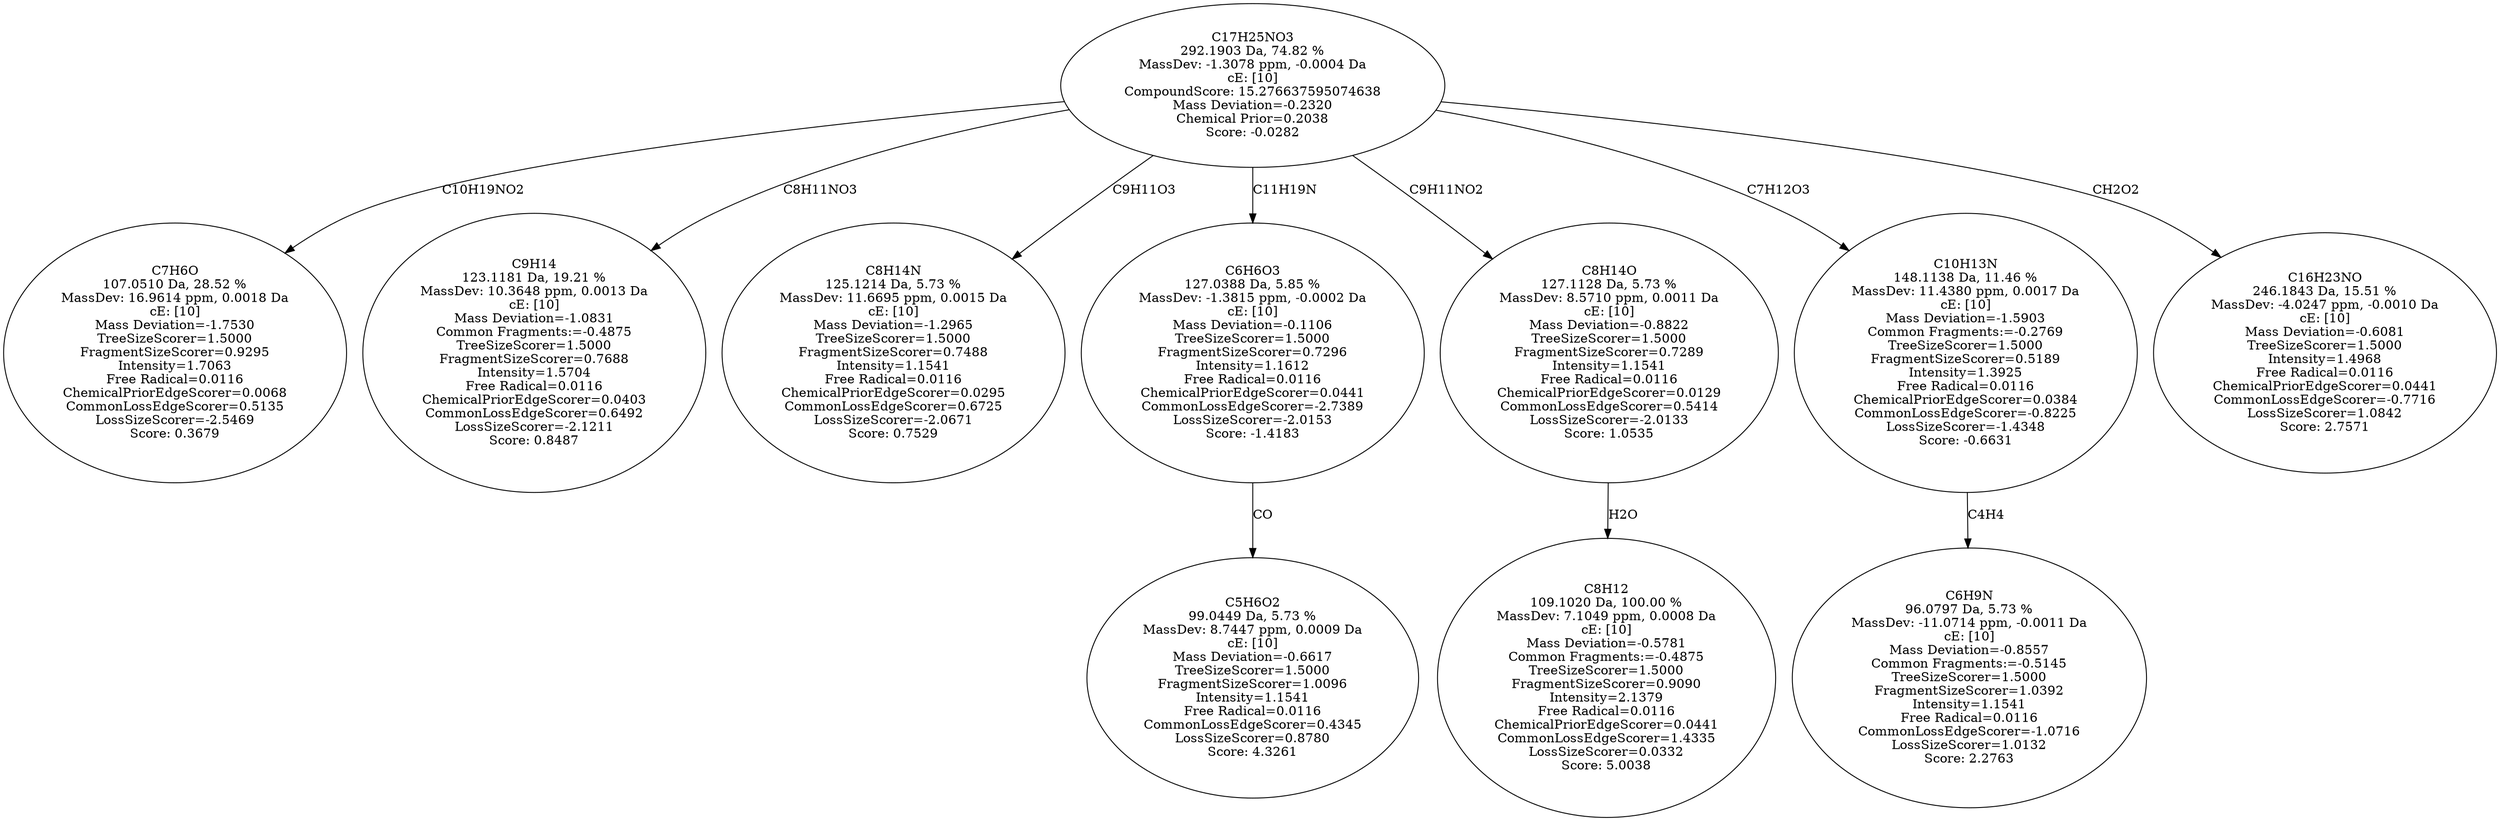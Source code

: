 strict digraph {
v1 [label="C7H6O\n107.0510 Da, 28.52 %\nMassDev: 16.9614 ppm, 0.0018 Da\ncE: [10]\nMass Deviation=-1.7530\nTreeSizeScorer=1.5000\nFragmentSizeScorer=0.9295\nIntensity=1.7063\nFree Radical=0.0116\nChemicalPriorEdgeScorer=0.0068\nCommonLossEdgeScorer=0.5135\nLossSizeScorer=-2.5469\nScore: 0.3679"];
v2 [label="C9H14\n123.1181 Da, 19.21 %\nMassDev: 10.3648 ppm, 0.0013 Da\ncE: [10]\nMass Deviation=-1.0831\nCommon Fragments:=-0.4875\nTreeSizeScorer=1.5000\nFragmentSizeScorer=0.7688\nIntensity=1.5704\nFree Radical=0.0116\nChemicalPriorEdgeScorer=0.0403\nCommonLossEdgeScorer=0.6492\nLossSizeScorer=-2.1211\nScore: 0.8487"];
v3 [label="C8H14N\n125.1214 Da, 5.73 %\nMassDev: 11.6695 ppm, 0.0015 Da\ncE: [10]\nMass Deviation=-1.2965\nTreeSizeScorer=1.5000\nFragmentSizeScorer=0.7488\nIntensity=1.1541\nFree Radical=0.0116\nChemicalPriorEdgeScorer=0.0295\nCommonLossEdgeScorer=0.6725\nLossSizeScorer=-2.0671\nScore: 0.7529"];
v4 [label="C5H6O2\n99.0449 Da, 5.73 %\nMassDev: 8.7447 ppm, 0.0009 Da\ncE: [10]\nMass Deviation=-0.6617\nTreeSizeScorer=1.5000\nFragmentSizeScorer=1.0096\nIntensity=1.1541\nFree Radical=0.0116\nCommonLossEdgeScorer=0.4345\nLossSizeScorer=0.8780\nScore: 4.3261"];
v5 [label="C6H6O3\n127.0388 Da, 5.85 %\nMassDev: -1.3815 ppm, -0.0002 Da\ncE: [10]\nMass Deviation=-0.1106\nTreeSizeScorer=1.5000\nFragmentSizeScorer=0.7296\nIntensity=1.1612\nFree Radical=0.0116\nChemicalPriorEdgeScorer=0.0441\nCommonLossEdgeScorer=-2.7389\nLossSizeScorer=-2.0153\nScore: -1.4183"];
v6 [label="C8H12\n109.1020 Da, 100.00 %\nMassDev: 7.1049 ppm, 0.0008 Da\ncE: [10]\nMass Deviation=-0.5781\nCommon Fragments:=-0.4875\nTreeSizeScorer=1.5000\nFragmentSizeScorer=0.9090\nIntensity=2.1379\nFree Radical=0.0116\nChemicalPriorEdgeScorer=0.0441\nCommonLossEdgeScorer=1.4335\nLossSizeScorer=0.0332\nScore: 5.0038"];
v7 [label="C8H14O\n127.1128 Da, 5.73 %\nMassDev: 8.5710 ppm, 0.0011 Da\ncE: [10]\nMass Deviation=-0.8822\nTreeSizeScorer=1.5000\nFragmentSizeScorer=0.7289\nIntensity=1.1541\nFree Radical=0.0116\nChemicalPriorEdgeScorer=0.0129\nCommonLossEdgeScorer=0.5414\nLossSizeScorer=-2.0133\nScore: 1.0535"];
v8 [label="C6H9N\n96.0797 Da, 5.73 %\nMassDev: -11.0714 ppm, -0.0011 Da\ncE: [10]\nMass Deviation=-0.8557\nCommon Fragments:=-0.5145\nTreeSizeScorer=1.5000\nFragmentSizeScorer=1.0392\nIntensity=1.1541\nFree Radical=0.0116\nCommonLossEdgeScorer=-1.0716\nLossSizeScorer=1.0132\nScore: 2.2763"];
v9 [label="C10H13N\n148.1138 Da, 11.46 %\nMassDev: 11.4380 ppm, 0.0017 Da\ncE: [10]\nMass Deviation=-1.5903\nCommon Fragments:=-0.2769\nTreeSizeScorer=1.5000\nFragmentSizeScorer=0.5189\nIntensity=1.3925\nFree Radical=0.0116\nChemicalPriorEdgeScorer=0.0384\nCommonLossEdgeScorer=-0.8225\nLossSizeScorer=-1.4348\nScore: -0.6631"];
v10 [label="C16H23NO\n246.1843 Da, 15.51 %\nMassDev: -4.0247 ppm, -0.0010 Da\ncE: [10]\nMass Deviation=-0.6081\nTreeSizeScorer=1.5000\nIntensity=1.4968\nFree Radical=0.0116\nChemicalPriorEdgeScorer=0.0441\nCommonLossEdgeScorer=-0.7716\nLossSizeScorer=1.0842\nScore: 2.7571"];
v11 [label="C17H25NO3\n292.1903 Da, 74.82 %\nMassDev: -1.3078 ppm, -0.0004 Da\ncE: [10]\nCompoundScore: 15.276637595074638\nMass Deviation=-0.2320\nChemical Prior=0.2038\nScore: -0.0282"];
v11 -> v1 [label="C10H19NO2"];
v11 -> v2 [label="C8H11NO3"];
v11 -> v3 [label="C9H11O3"];
v5 -> v4 [label="CO"];
v11 -> v5 [label="C11H19N"];
v7 -> v6 [label="H2O"];
v11 -> v7 [label="C9H11NO2"];
v9 -> v8 [label="C4H4"];
v11 -> v9 [label="C7H12O3"];
v11 -> v10 [label="CH2O2"];
}